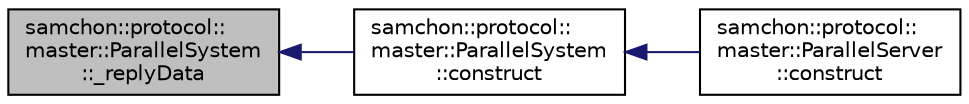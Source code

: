 digraph "samchon::protocol::master::ParallelSystem::_replyData"
{
  edge [fontname="Helvetica",fontsize="10",labelfontname="Helvetica",labelfontsize="10"];
  node [fontname="Helvetica",fontsize="10",shape=record];
  rankdir="LR";
  Node1 [label="samchon::protocol::\lmaster::ParallelSystem\l::_replyData",height=0.2,width=0.4,color="black", fillcolor="grey75", style="filled", fontcolor="black"];
  Node1 -> Node2 [dir="back",color="midnightblue",fontsize="10",style="solid",fontname="Helvetica"];
  Node2 [label="samchon::protocol::\lmaster::ParallelSystem\l::construct",height=0.2,width=0.4,color="black", fillcolor="white", style="filled",URL="$d9/d6b/classsamchon_1_1protocol_1_1master_1_1ParallelSystem.html#abcd5cabda3dece97aecc41b681975a2c",tooltip="Construct data of the Entity from an XML object. "];
  Node2 -> Node3 [dir="back",color="midnightblue",fontsize="10",style="solid",fontname="Helvetica"];
  Node3 [label="samchon::protocol::\lmaster::ParallelServer\l::construct",height=0.2,width=0.4,color="black", fillcolor="white", style="filled",URL="$d1/da1/classsamchon_1_1protocol_1_1master_1_1ParallelServer.html#ad948277651e9a18ccb2d4c4db9b48aa9",tooltip="Construct data of the Entity from an XML object. "];
}
